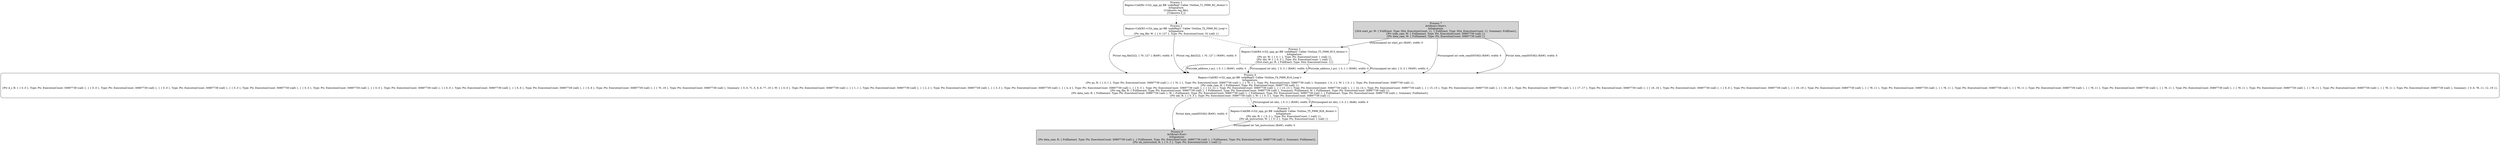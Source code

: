 digraph G {
0[label="Process 1
Region<Call(R2 rv32i_npp_ip) BB 'codeRepl' Callee 'Outline_T1_F896_R2_Atomic'>
IoSignature:
{Unknown reg_file},
{Unknown d_i}", style="rounded", shape="box"];
1[label="Process 2
Region<Call(R3 rv32i_npp_ip) BB 'codeRepl1' Callee 'Outline_T2_F896_R3_Loop'>
IoSignature:
{Ptr reg_file; W: { { 0..127 }, Type: Ptr, ExecutionCount: 32 (call) }}", style="rounded", shape="box"];
2[label="Process 3
Region<Call(R4 rv32i_npp_ip) BB 'codeRepl2' Callee 'Outline_T3_F896_R15_Atomic'>
IoSignature:
{Ptr pc; W: { { 0..1 }, Type: Ptr, ExecutionCount: 1 (call) }},
{Ptr nbi; W: { { 0..3 }, Type: Ptr, ExecutionCount: 1 (call) }},
{SSA start_pc; R: { FullExact, Type: SSA, ExecutionCount: 1}}", style="rounded", shape="box"];
3[label="Process 4
Region<Call(R5 rv32i_npp_ip) BB 'codeRepl3' Callee 'Outline_T4_F896_R16_Loop'>
IoSignature:
{Ptr pc; R: { { 0..1 }, Type: Ptr, ExecutionCount: 30897739 (call) }, { { ?0..1 }, Type: Ptr, ExecutionCount: 30897739 (call) }, { { ?0..1 }, Type: Ptr, ExecutionCount: 30897739 (call) }, Summary: { 0..1 }; W: { { 0..1 }, Type: Ptr, ExecutionCount: 30897739 (call) }},
{Ptr code_ram; R: { FullInexact, Type: Ptr, ExecutionCount: 30897739 (call) }},
{Ptr d_i; R: { { 0..0 }, Type: Ptr, ExecutionCount: 30897739 (call) }, { { 0..0 }, Type: Ptr, ExecutionCount: 30897739 (call) }, { { 0..0 }, Type: Ptr, ExecutionCount: 30897739 (call) }, { { 0..0 }, Type: Ptr, ExecutionCount: 30897739 (call) }, { { 0..0 }, Type: Ptr, ExecutionCount: 30897739 (call) }, { { 0..0 }, Type: Ptr, ExecutionCount: 30897739 (call) }, { { 0..0 }, Type: Ptr, ExecutionCount: 30897739 (call) }, { { 6..6 }, Type: Ptr, ExecutionCount: 30897739 (call) }, { { 6..6 }, Type: Ptr, ExecutionCount: 30897739 (call) }, { { ?0..19 }, Type: Ptr, ExecutionCount: 30897739 (call) }, Summary: { 0..0, ?1..5, 6..6, ?7..19 }; W: { { 0..0 }, Type: Ptr, ExecutionCount: 30897739 (call) }, { { 1..1 }, Type: Ptr, ExecutionCount: 30897739 (call) }, { { 2..2 }, Type: Ptr, ExecutionCount: 30897739 (call) }, { { 3..3 }, Type: Ptr, ExecutionCount: 30897739 (call) }, { { 4..4 }, Type: Ptr, ExecutionCount: 30897739 (call) }, { { 5..5 }, Type: Ptr, ExecutionCount: 30897739 (call) }, { { 12..12 }, Type: Ptr, ExecutionCount: 30897739 (call) }, { { 13..13 }, Type: Ptr, ExecutionCount: 30897739 (call) }, { { 14..14 }, Type: Ptr, ExecutionCount: 30897739 (call) }, { { 15..15 }, Type: Ptr, ExecutionCount: 30897739 (call) }, { { 18..18 }, Type: Ptr, ExecutionCount: 30897739 (call) }, { { 17..17 }, Type: Ptr, ExecutionCount: 30897739 (call) }, { { 16..16 }, Type: Ptr, ExecutionCount: 30897739 (call) }, { { 6..6 }, Type: Ptr, ExecutionCount: 30897739 (call) }, { { 19..19 }, Type: Ptr, ExecutionCount: 30897739 (call) }, { { ?8..11 }, Type: Ptr, ExecutionCount: 30897739 (call) }, { { ?8..11 }, Type: Ptr, ExecutionCount: 30897739 (call) }, { { ?8..11 }, Type: Ptr, ExecutionCount: 30897739 (call) }, { { ?8..11 }, Type: Ptr, ExecutionCount: 30897739 (call) }, { { ?8..11 }, Type: Ptr, ExecutionCount: 30897739 (call) }, { { ?8..11 }, Type: Ptr, ExecutionCount: 30897739 (call) }, { { ?8..11 }, Type: Ptr, ExecutionCount: 30897739 (call) }, { { ?8..11 }, Type: Ptr, ExecutionCount: 30897739 (call) }, Summary: { 0..6, ?8..11, 12..19 }},
{Ptr reg_file; R: { FullInexact, Type: Ptr, ExecutionCount: 30897739 (call) }, { FullInexact, Type: Ptr, ExecutionCount: 30897739 (call) }, Summary: FullInexact; W: { FullInexact, Type: Ptr, ExecutionCount: 30897739 (call) }},
{Ptr data_ram; R: { FullInexact, Type: Ptr, ExecutionCount: 30897739 (call) }; W: { FullInexact, Type: Ptr, ExecutionCount: 30897739 (call) }, { FullInexact, Type: Ptr, ExecutionCount: 30897739 (call) }, { FullInexact, Type: Ptr, ExecutionCount: 30897739 (call) }, Summary: FullInexact},
{Ptr nbi; R: { { 0..3 }, Type: Ptr, ExecutionCount: 30897739 (call) }; W: { { 0..3 }, Type: Ptr, ExecutionCount: 30897739 (call) }}", style="rounded", shape="box"];
4[label="Process 5
Region<Call(R6 rv32i_npp_ip) BB 'codeRepl4' Callee 'Outline_T5_F896_R28_Atomic'>
IoSignature:
{Ptr nbi; R: { { 0..3 }, Type: Ptr, ExecutionCount: 1 (call) }},
{Ptr nb_instruction; W: { { 0..3 }, Type: Ptr, ExecutionCount: 1 (call) }}", style="rounded", shape="box"];
5[label="Process 7
Artificial<Start>
IoSignature:
{SSA start_pc; W: { FullExact, Type: SSA, ExecutionCount: 1}, { FullExact, Type: SSA, ExecutionCount: 1}, Summary: FullExact},
{Ptr code_ram; W: { FullInexact, Type: Ptr, ExecutionCount: 30897739 (call) }},
{Ptr data_ram; W: { FullInexact, Type: Ptr, ExecutionCount: 30897739 (call) }}", style="filled" shape="box" fillcolor="lightgrey"];
6[label="Process 8
Artificial<End>
IoSignature:
{Ptr data_ram; R: { FullInexact, Type: Ptr, ExecutionCount: 30897739 (call) }, { FullInexact, Type: Ptr, ExecutionCount: 30897739 (call) }, { FullInexact, Type: Ptr, ExecutionCount: 30897739 (call) }, Summary: FullInexact},
{Ptr nb_instruction; R: { { 0..3 }, Type: Ptr, ExecutionCount: 1 (call) }}", style="filled" shape="box" fillcolor="lightgrey"];
0->1 [style="dashed"];
1->2 [style="dashed"];
2->3 [style="dashed"];
3->4 [style="dashed"];
2->3 [label="Ptr(code_address_t pc), { 0..1 } (RAW), width: 0"];
1->3 [label="Ptr(int reg_file[32]), { ?0..127 } (RAW), width: 0"];
2->3 [label="Ptr(unsigned int nbi), { 0..3 } (RAW), width: 0"];
2->3 [label="Ptr(code_address_t pc), { 0..1 } (WAW), width: 0"];
1->3 [label="Ptr(int reg_file[32]), { ?0..127 } (WAW), width: 0"];
2->3 [label="Ptr(unsigned int nbi), { 0..3 } (WAW), width: 0"];
3->4 [label="Ptr(unsigned int nbi), { 0..3 } (RAW), width: 0"];
3->4 [label="Ptr(unsigned int nbi), { 0..3 } (RAR), width: 0"];
5->2 [label="SSA(unsigned int start_pc) (RAW), width: 0"];
5->3 [label="Ptr(unsigned int code_ram[65536]) (RAW), width: 0"];
3->6 [label="Ptr(int data_ram[65536]) (RAW), width: 0"];
5->3 [label="Ptr(int data_ram[65536]) (RAW), width: 0"];
4->6 [label="Ptr(unsigned int *nb_instruction) (RAW), width: 0"];
}
